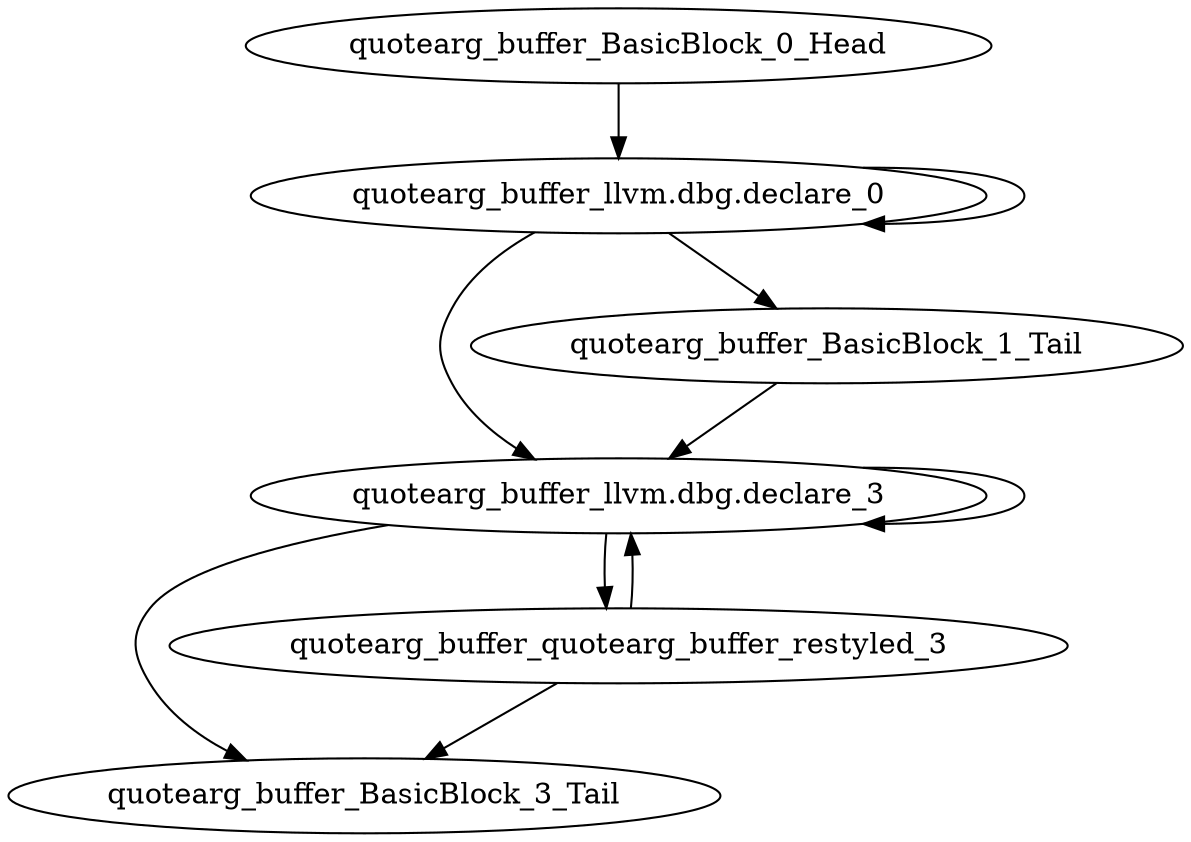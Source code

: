 digraph G {
    "quotearg_buffer_BasicBlock_0_Head" -> "quotearg_buffer_llvm.dbg.declare_0"
    "quotearg_buffer_llvm.dbg.declare_3" -> "quotearg_buffer_BasicBlock_3_Tail"
    "quotearg_buffer_llvm.dbg.declare_3" -> "quotearg_buffer_llvm.dbg.declare_3"
    "quotearg_buffer_llvm.dbg.declare_3" -> "quotearg_buffer_quotearg_buffer_restyled_3"
    "quotearg_buffer_quotearg_buffer_restyled_3" -> "quotearg_buffer_BasicBlock_3_Tail"
    "quotearg_buffer_quotearg_buffer_restyled_3" -> "quotearg_buffer_llvm.dbg.declare_3"
    "quotearg_buffer_llvm.dbg.declare_0" -> "quotearg_buffer_llvm.dbg.declare_3"
    "quotearg_buffer_llvm.dbg.declare_0" -> "quotearg_buffer_llvm.dbg.declare_0"
    "quotearg_buffer_llvm.dbg.declare_0" -> "quotearg_buffer_BasicBlock_1_Tail"
    "quotearg_buffer_BasicBlock_1_Tail" -> "quotearg_buffer_llvm.dbg.declare_3"
}

